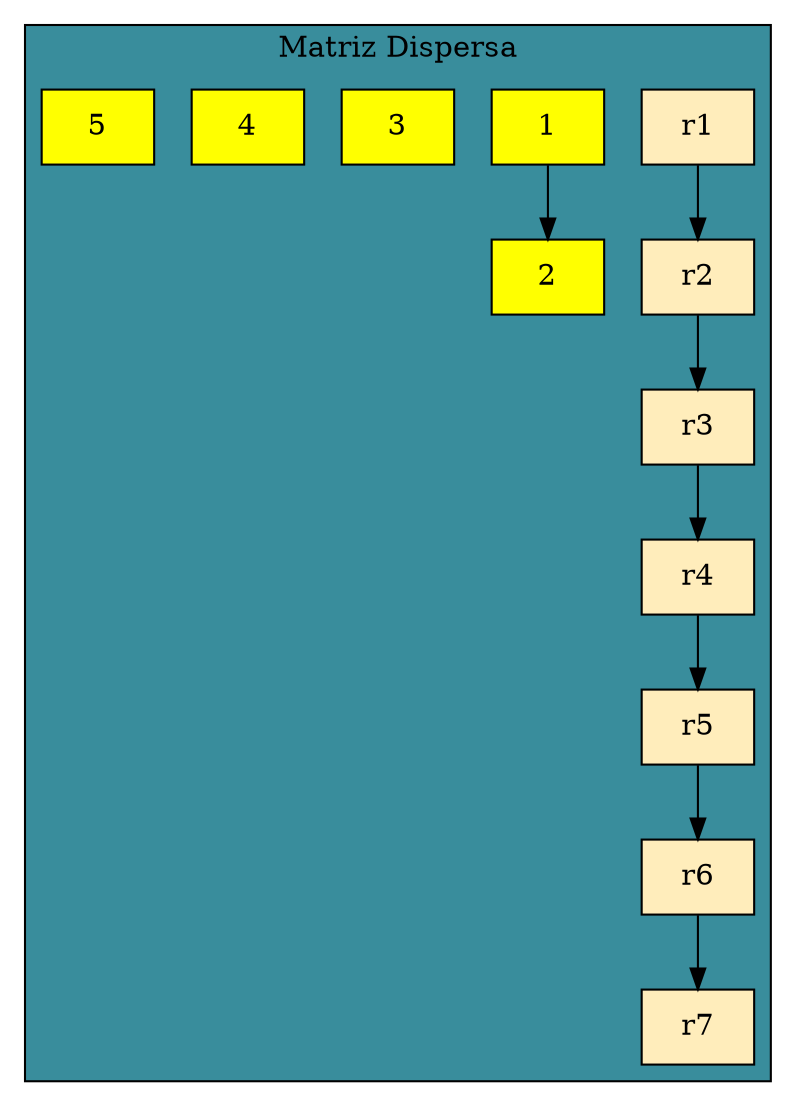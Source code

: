 digraph myGraph{
    node[shape=box fillcolor="#FFEDBB" style=filled]
    subgraph cluster_p{
        label = "Matriz Dispersa"
        bgcolor = "#398D9C"
        edge[dir = "one"]
        /*Here we start creating the columns.
        color = "#398D9C" style=invisible
        */






        Row1[label="r1", group = 1]
        Row2[label="r2", group = 2]
        Row3[label="r3", group = 1]
        Row4[label="r4", group = 1]
        Row5[label="r5", group = 1]
        Row6[label="r6", group = 1]
        Row7[label="r7", group = 1]

        Row1 -> Row2;
        Row2 -> Row3;
        Row3 -> Row4;
        Row4 -> Row5;
        Row5 -> Row6;
        Row6 -> Row7;
        /*Enlazando los nodos de las filas.*/
        Columna1[label = "1", group = 2, fillcolor=yellow]
        Columna2[label = "2", group = 3, fillcolor=yellow]
        Columna3[label = "3", group = 4, fillcolor=yellow]
        Columna4[label = "4", group = 5, fillcolor=yellow]
        Columna5[label = "5", group = 6, fillcolor=yellow]
        /*Enlazando los nodos de las columnas.*/
        Columna1 -> Columna2

    }
}